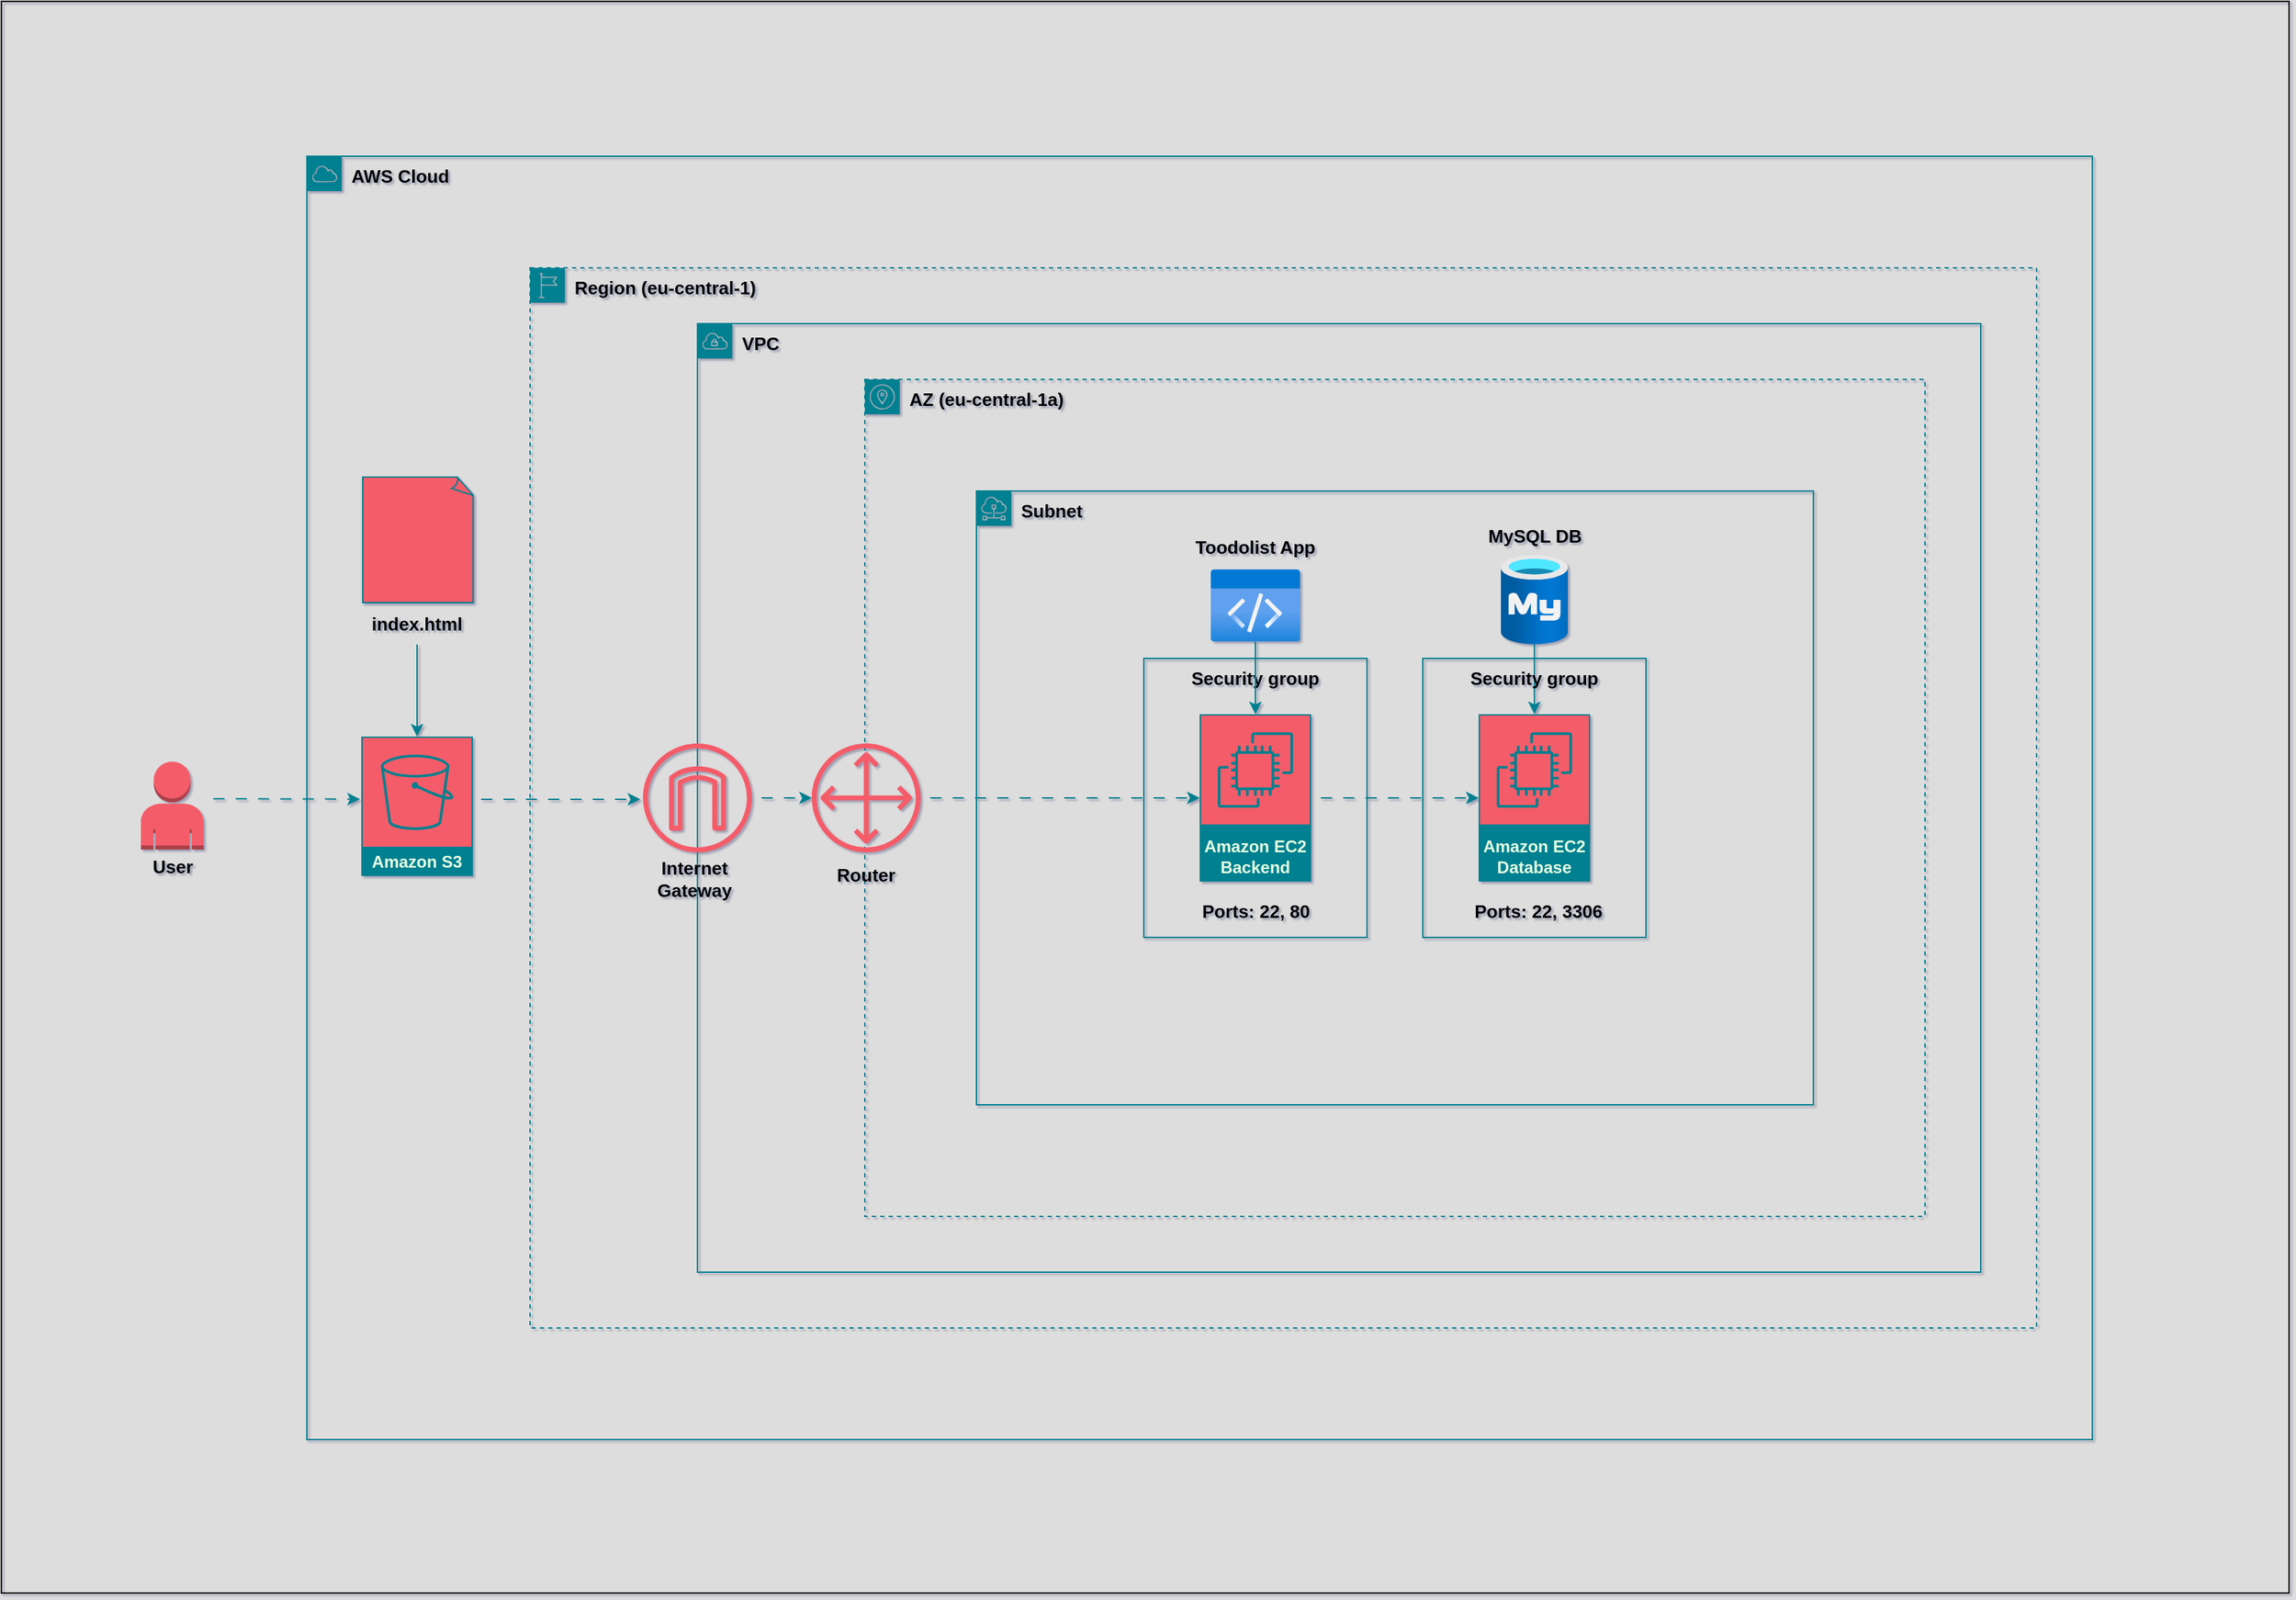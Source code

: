 <mxfile>
    <diagram name="Page-1" id="mT6OGAQGUTrSOzz5xe34">
        <mxGraphModel dx="1546" dy="1064" grid="0" gridSize="10" guides="1" tooltips="1" connect="1" arrows="1" fold="1" page="0" pageScale="1" pageWidth="850" pageHeight="1100" background="#dddddd" math="0" shadow="1">
            <root>
                <mxCell id="0"/>
                <mxCell id="44" value="border" parent="0"/>
                <mxCell id="45" value="" style="rounded=0;whiteSpace=wrap;html=1;fontColor=#000000;fillColor=none;" vertex="1" parent="44">
                    <mxGeometry x="-739" y="-111" width="1640" height="1141" as="geometry"/>
                </mxCell>
                <mxCell id="4" value="aws cloud" parent="0"/>
                <mxCell id="5" value="&lt;b&gt;&lt;font color=&quot;#000000&quot; style=&quot;font-size: 13px;&quot;&gt;AWS Cloud&lt;/font&gt;&lt;/b&gt;" style="outlineConnect=0;html=1;whiteSpace=wrap;fontSize=12;fontStyle=0;shape=mxgraph.aws4.group;grIcon=mxgraph.aws4.group_aws_cloud;strokeColor=#028090;fillColor=none;verticalAlign=top;align=left;spacingLeft=30;fontColor=#E4FDE1;dashed=0;labelBackgroundColor=none;rounded=0;" parent="4" vertex="1">
                    <mxGeometry x="-520" width="1280" height="920" as="geometry"/>
                </mxCell>
                <mxCell id="6" value="aws region" parent="0"/>
                <mxCell id="7" value="&lt;b&gt;&lt;font color=&quot;#000000&quot; style=&quot;font-size: 13px;&quot;&gt;Region (eu-central-1)&lt;/font&gt;&lt;/b&gt;" style="outlineConnect=0;html=1;whiteSpace=wrap;fontSize=12;fontStyle=0;shape=mxgraph.aws4.group;grIcon=mxgraph.aws4.group_region;strokeColor=#028090;fillColor=none;verticalAlign=top;align=left;spacingLeft=30;fontColor=#E4FDE1;dashed=1;labelBackgroundColor=none;rounded=0;" parent="6" vertex="1">
                    <mxGeometry x="-360" y="80" width="1080" height="760" as="geometry"/>
                </mxCell>
                <UserObject label="&lt;font color=&quot;#000000&quot;&gt;&lt;span style=&quot;font-size: 13px;&quot;&gt;&lt;b&gt;VPC&lt;/b&gt;&lt;/span&gt;&lt;/font&gt;" link="https://eu-central-1.console.aws.amazon.com/vpcconsole/home?region=eu-central-1#VpcDetails:VpcId=vpc-0c0962cd47bd31248" linkTarget="_blank" id="8">
                    <mxCell style="outlineConnect=0;html=1;whiteSpace=wrap;fontSize=12;fontStyle=0;shape=mxgraph.aws4.group;grIcon=mxgraph.aws4.group_vpc;strokeColor=#028090;fillColor=none;verticalAlign=top;align=left;spacingLeft=30;fontColor=#E4FDE1;dashed=0;labelBackgroundColor=none;rounded=0;" parent="6" vertex="1">
                        <mxGeometry x="-240" y="120" width="920" height="680" as="geometry"/>
                    </mxCell>
                </UserObject>
                <mxCell id="9" value="aws vpc" parent="0"/>
                <mxCell id="10" value="az" parent="0"/>
                <mxCell id="11" value="&lt;b&gt;&lt;font color=&quot;#000000&quot; style=&quot;font-size: 13px;&quot;&gt;AZ (eu-central-1a)&lt;/font&gt;&lt;/b&gt;" style="outlineConnect=0;html=1;whiteSpace=wrap;fontSize=12;fontStyle=0;shape=mxgraph.aws4.group;grIcon=mxgraph.aws4.group_availability_zone;strokeColor=#028090;fillColor=none;verticalAlign=top;align=left;spacingLeft=30;fontColor=#E4FDE1;dashed=1;labelBackgroundColor=none;rounded=0;" parent="10" vertex="1">
                    <mxGeometry x="-120" y="160" width="760" height="600" as="geometry"/>
                </mxCell>
                <mxCell id="T-5kLHyHQn1vIAeFj_Vk-42" style="edgeStyle=orthogonalEdgeStyle;rounded=0;orthogonalLoop=1;jettySize=auto;html=1;strokeColor=#028090;fontColor=#E4FDE1;fillColor=#F45B69;flowAnimation=1;" parent="10" edge="1">
                    <mxGeometry relative="1" as="geometry">
                        <mxPoint x="-402" y="461" as="sourcePoint"/>
                        <mxPoint x="-281" y="461" as="targetPoint"/>
                    </mxGeometry>
                </mxCell>
                <mxCell id="12" value="subnet" parent="0"/>
                <mxCell id="13" value="&lt;div class=&quot;column-row&quot; style=&quot;height: 36px;&quot;&gt;&lt;div class=&quot;LocatedElement&quot; id=&quot;subnet-0417b0f1175508beb&quot;&gt;&lt;div class=&quot;resource&quot;&gt;&lt;div class=&quot;resource-label&quot;&gt;&lt;span style=&quot;font-size: 13px;&quot;&gt;&lt;b&gt;&lt;font color=&quot;#000000&quot;&gt;Subnet&lt;/font&gt;&lt;/b&gt;&lt;/span&gt;&lt;/div&gt;&lt;/div&gt;&lt;/div&gt;&lt;/div&gt;" style="outlineConnect=0;html=1;whiteSpace=wrap;fontSize=12;fontStyle=0;shape=mxgraph.aws4.group;grIcon=mxgraph.aws4.group_subnet;strokeColor=#028090;fillColor=none;verticalAlign=top;align=left;spacingLeft=30;fontColor=#E4FDE1;dashed=0;labelBackgroundColor=none;rounded=0;" parent="12" vertex="1">
                    <mxGeometry x="-40" y="240" width="600" height="440" as="geometry"/>
                </mxCell>
                <mxCell id="14" value="app" parent="0"/>
                <mxCell id="15" value="" style="image;aspect=fixed;html=1;points=[];align=center;fontSize=12;image=img/lib/azure2/general/Code.svg;labelBackgroundColor=none;fillColor=#F45B69;strokeColor=#028090;fontColor=#E4FDE1;rounded=0;" parent="14" vertex="1">
                    <mxGeometry x="128" y="296" width="64" height="52" as="geometry"/>
                </mxCell>
                <mxCell id="16" value="Toodolist App" style="text;html=1;strokeColor=none;fillColor=none;align=center;verticalAlign=middle;whiteSpace=wrap;rounded=0;labelBackgroundColor=none;fontColor=#000000;fontSize=13;fontStyle=1" parent="14" vertex="1">
                    <mxGeometry x="116" y="265" width="88" height="30" as="geometry"/>
                </mxCell>
                <mxCell id="17" value="mysql" parent="0"/>
                <mxCell id="18" value="" style="edgeStyle=orthogonalEdgeStyle;rounded=0;orthogonalLoop=1;jettySize=auto;html=1;labelBackgroundColor=none;strokeColor=#028090;fontColor=default;" parent="17" source="19" target="32" edge="1">
                    <mxGeometry relative="1" as="geometry"/>
                </mxCell>
                <mxCell id="19" value="" style="image;aspect=fixed;html=1;points=[];align=center;fontSize=12;image=img/lib/azure2/databases/Azure_Database_MySQL_Server.svg;labelBackgroundColor=none;fillColor=#F45B69;strokeColor=#028090;fontColor=#E4FDE1;rounded=0;" parent="17" vertex="1">
                    <mxGeometry x="336" y="286" width="48" height="64" as="geometry"/>
                </mxCell>
                <mxCell id="20" value="MySQL DB" style="text;html=1;strokeColor=none;fillColor=none;align=center;verticalAlign=middle;whiteSpace=wrap;rounded=0;labelBackgroundColor=none;fontColor=#000000;fontSize=13;fontStyle=1" parent="17" vertex="1">
                    <mxGeometry x="325" y="257" width="71" height="30" as="geometry"/>
                </mxCell>
                <mxCell id="21" value="s3" parent="0"/>
                <mxCell id="22" value="&lt;font style=&quot;font-size: 12px;&quot;&gt;Amazon S3&lt;/font&gt;" style="outlineConnect=0;fontColor=#E4FDE1;strokeColor=#028090;fillColor=#F45B69;dashed=0;verticalLabelPosition=middle;verticalAlign=bottom;align=center;html=1;whiteSpace=wrap;fontSize=12;fontStyle=1;spacing=3;shape=mxgraph.aws4.productIcon;prIcon=mxgraph.aws4.s3;points=[];labelBackgroundColor=none;rounded=0;" parent="21" vertex="1">
                    <mxGeometry x="-481" y="416" width="80" height="100" as="geometry"/>
                </mxCell>
                <mxCell id="23" value="" style="whiteSpace=wrap;html=1;shape=mxgraph.basic.document;labelBackgroundColor=none;fillColor=#F45B69;strokeColor=#028090;fontColor=#E4FDE1;rounded=0;" parent="21" vertex="1">
                    <mxGeometry x="-480" y="230" width="80" height="90" as="geometry"/>
                </mxCell>
                <mxCell id="24" value="" style="edgeStyle=orthogonalEdgeStyle;rounded=0;orthogonalLoop=1;jettySize=auto;html=1;labelBackgroundColor=none;strokeColor=#028090;fontColor=default;" parent="21" source="25" target="22" edge="1">
                    <mxGeometry relative="1" as="geometry"/>
                </mxCell>
                <mxCell id="25" value="index.html" style="text;html=1;strokeColor=none;fillColor=none;align=center;verticalAlign=middle;whiteSpace=wrap;rounded=0;labelBackgroundColor=none;fontColor=#000000;fontSize=13;fontStyle=1" parent="21" vertex="1">
                    <mxGeometry x="-471" y="320" width="60" height="30" as="geometry"/>
                </mxCell>
                <mxCell id="26" value="user" parent="0"/>
                <mxCell id="27" value="" style="edgeStyle=none;html=1;flowAnimation=1;labelBackgroundColor=none;strokeColor=#028090;fontColor=default;" parent="26" edge="1">
                    <mxGeometry relative="1" as="geometry">
                        <mxPoint x="-594" y="460.564" as="sourcePoint"/>
                        <mxPoint x="-482.0" y="460.885" as="targetPoint"/>
                    </mxGeometry>
                </mxCell>
                <mxCell id="28" value="" style="outlineConnect=0;dashed=0;verticalLabelPosition=bottom;verticalAlign=top;align=center;html=1;shape=mxgraph.aws3.user;fillColor=#F45B69;labelBackgroundColor=none;strokeColor=#028090;fontColor=#E4FDE1;rounded=0;" parent="26" vertex="1">
                    <mxGeometry x="-639" y="434" width="45" height="63" as="geometry"/>
                </mxCell>
                <mxCell id="T-5kLHyHQn1vIAeFj_Vk-49" value="&lt;font color=&quot;#000000&quot;&gt;User&lt;/font&gt;" style="text;html=1;strokeColor=none;fillColor=none;align=center;verticalAlign=middle;whiteSpace=wrap;rounded=0;fontColor=#E4FDE1;fontSize=13;fontStyle=1" parent="26" vertex="1">
                    <mxGeometry x="-646.5" y="494" width="60" height="30" as="geometry"/>
                </mxCell>
                <mxCell id="35" value="sg" parent="0"/>
                <mxCell id="36" value="&lt;font color=&quot;#000000&quot;&gt;Security group&lt;/font&gt;" style="fillColor=none;strokeColor=#028090;verticalAlign=top;fontStyle=1;fontColor=#E4FDE1;whiteSpace=wrap;html=1;labelBackgroundColor=none;rounded=0;fontSize=13;" parent="35" vertex="1">
                    <mxGeometry x="280" y="360" width="160" height="200" as="geometry"/>
                </mxCell>
                <mxCell id="37" value="&lt;font color=&quot;#000000&quot;&gt;Security group&lt;/font&gt;" style="fillColor=none;strokeColor=#028090;verticalAlign=top;fontStyle=1;fontColor=#E4FDE1;whiteSpace=wrap;html=1;labelBackgroundColor=none;rounded=0;fontSize=13;" parent="35" vertex="1">
                    <mxGeometry x="80" y="360" width="160" height="200" as="geometry"/>
                </mxCell>
                <mxCell id="T-5kLHyHQn1vIAeFj_Vk-46" value="Ports: 22, 80" style="text;html=1;strokeColor=none;fillColor=none;align=center;verticalAlign=middle;whiteSpace=wrap;rounded=0;fontColor=#000000;fontSize=13;fontStyle=1" parent="35" vertex="1">
                    <mxGeometry x="116.5" y="526" width="87" height="30" as="geometry"/>
                </mxCell>
                <mxCell id="T-5kLHyHQn1vIAeFj_Vk-47" value="Ports: 22, 3306" style="text;html=1;strokeColor=none;fillColor=none;align=center;verticalAlign=middle;whiteSpace=wrap;rounded=0;fontColor=#000000;fontSize=13;fontStyle=1" parent="35" vertex="1">
                    <mxGeometry x="315" y="526" width="96" height="30" as="geometry"/>
                </mxCell>
                <mxCell id="29" value="instances" parent="0"/>
                <mxCell id="30" style="edgeStyle=orthogonalEdgeStyle;rounded=0;orthogonalLoop=1;jettySize=auto;html=1;flowAnimation=1;labelBackgroundColor=none;strokeColor=#028090;fontColor=default;" parent="29" source="31" target="32" edge="1">
                    <mxGeometry relative="1" as="geometry"/>
                </mxCell>
                <mxCell id="31" value="&lt;font style=&quot;font-size: 12px;&quot;&gt;Amazon EC2&lt;br&gt;Backend&lt;/font&gt;" style="outlineConnect=0;fontColor=#E4FDE1;strokeColor=#028090;fillColor=#F45B69;dashed=0;verticalLabelPosition=middle;verticalAlign=bottom;align=center;html=1;whiteSpace=wrap;fontSize=10;fontStyle=1;spacing=3;shape=mxgraph.aws4.productIcon;prIcon=mxgraph.aws4.ec2;labelBackgroundColor=none;rounded=0;" parent="29" vertex="1">
                    <mxGeometry x="120" y="400" width="80" height="120" as="geometry"/>
                </mxCell>
                <mxCell id="32" value="&lt;font style=&quot;font-size: 12px;&quot;&gt;Amazon EC2&lt;br&gt;Database&lt;/font&gt;" style="outlineConnect=0;fontColor=#E4FDE1;strokeColor=#028090;fillColor=#F45B69;dashed=0;verticalLabelPosition=middle;verticalAlign=bottom;align=center;html=1;whiteSpace=wrap;fontSize=10;fontStyle=1;spacing=3;shape=mxgraph.aws4.productIcon;prIcon=mxgraph.aws4.ec2;labelBackgroundColor=none;rounded=0;" parent="29" vertex="1">
                    <mxGeometry x="320" y="400" width="80" height="120" as="geometry"/>
                </mxCell>
                <mxCell id="34" style="edgeStyle=orthogonalEdgeStyle;rounded=0;orthogonalLoop=1;jettySize=auto;html=1;labelBackgroundColor=none;strokeColor=#028090;fontColor=default;" parent="29" source="15" target="31" edge="1">
                    <mxGeometry relative="1" as="geometry"/>
                </mxCell>
                <mxCell id="T-5kLHyHQn1vIAeFj_Vk-45" style="edgeStyle=orthogonalEdgeStyle;rounded=0;orthogonalLoop=1;jettySize=auto;html=1;strokeColor=#028090;fontColor=#E4FDE1;fillColor=#F45B69;flowAnimation=1;" parent="29" source="T-5kLHyHQn1vIAeFj_Vk-40" target="31" edge="1">
                    <mxGeometry relative="1" as="geometry"/>
                </mxCell>
                <mxCell id="38" value="internet gateway" parent="0"/>
                <mxCell id="T-5kLHyHQn1vIAeFj_Vk-43" value="" style="edgeStyle=orthogonalEdgeStyle;rounded=0;orthogonalLoop=1;jettySize=auto;html=1;strokeColor=#028090;fontColor=#E4FDE1;fillColor=#F45B69;flowAnimation=1;" parent="38" source="39" target="T-5kLHyHQn1vIAeFj_Vk-40" edge="1">
                    <mxGeometry relative="1" as="geometry"/>
                </mxCell>
                <mxCell id="39" value="" style="outlineConnect=0;fontColor=#E4FDE1;fillColor=#F45B69;strokeColor=none;dashed=0;verticalLabelPosition=bottom;verticalAlign=top;align=center;html=1;fontSize=12;fontStyle=0;aspect=fixed;pointerEvents=1;shape=mxgraph.aws4.internet_gateway;labelBackgroundColor=none;" parent="38" vertex="1">
                    <mxGeometry x="-279" y="421" width="78" height="78" as="geometry"/>
                </mxCell>
                <mxCell id="T-5kLHyHQn1vIAeFj_Vk-50" value="Internet Gateway" style="text;html=1;strokeColor=none;fillColor=none;align=center;verticalAlign=middle;whiteSpace=wrap;rounded=0;fontColor=#000000;fontSize=13;fontStyle=1" parent="38" vertex="1">
                    <mxGeometry x="-272" y="503" width="60" height="30" as="geometry"/>
                </mxCell>
                <mxCell id="T-5kLHyHQn1vIAeFj_Vk-39" value="router" parent="0"/>
                <mxCell id="T-5kLHyHQn1vIAeFj_Vk-40" value="" style="sketch=0;outlineConnect=0;fontColor=#E4FDE1;fillColor=#F45B69;strokeColor=none;dashed=0;verticalLabelPosition=bottom;verticalAlign=top;align=center;html=1;fontSize=12;fontStyle=0;aspect=fixed;pointerEvents=1;shape=mxgraph.aws4.customer_gateway;labelBackgroundColor=none;" parent="T-5kLHyHQn1vIAeFj_Vk-39" vertex="1">
                    <mxGeometry x="-158" y="421" width="78" height="78" as="geometry"/>
                </mxCell>
                <mxCell id="T-5kLHyHQn1vIAeFj_Vk-51" value="Router" style="text;html=1;align=center;verticalAlign=middle;whiteSpace=wrap;rounded=0;fontStyle=1;fontSize=13;fontColor=#000000;" parent="T-5kLHyHQn1vIAeFj_Vk-39" vertex="1">
                    <mxGeometry x="-149" y="500" width="60" height="30" as="geometry"/>
                </mxCell>
            </root>
        </mxGraphModel>
    </diagram>
</mxfile>